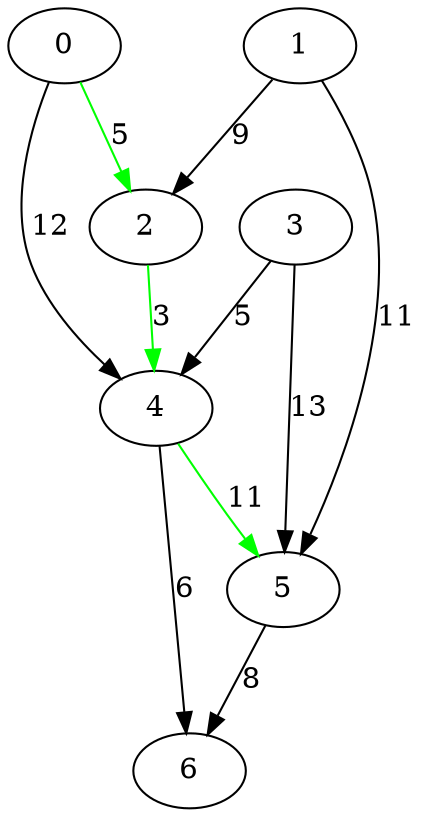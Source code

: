 // graf
digraph {
	0 [label=0]
	0 -> 4 [label=12]
	4 [label=4]
	4 -> 5 [label=11 color=green]
	5 [label=5]
	5 -> 6 [label=8]
	6 [label=6]
	4 -> 6 [label=6]
	0 -> 2 [label=5 color=green]
	2 [label=2]
	2 -> 4 [label=3 color=green]
	1 [label=1]
	1 -> 2 [label=9]
	1 -> 5 [label=11]
	3 [label=3]
	3 -> 4 [label=5]
	3 -> 5 [label=13]
}

